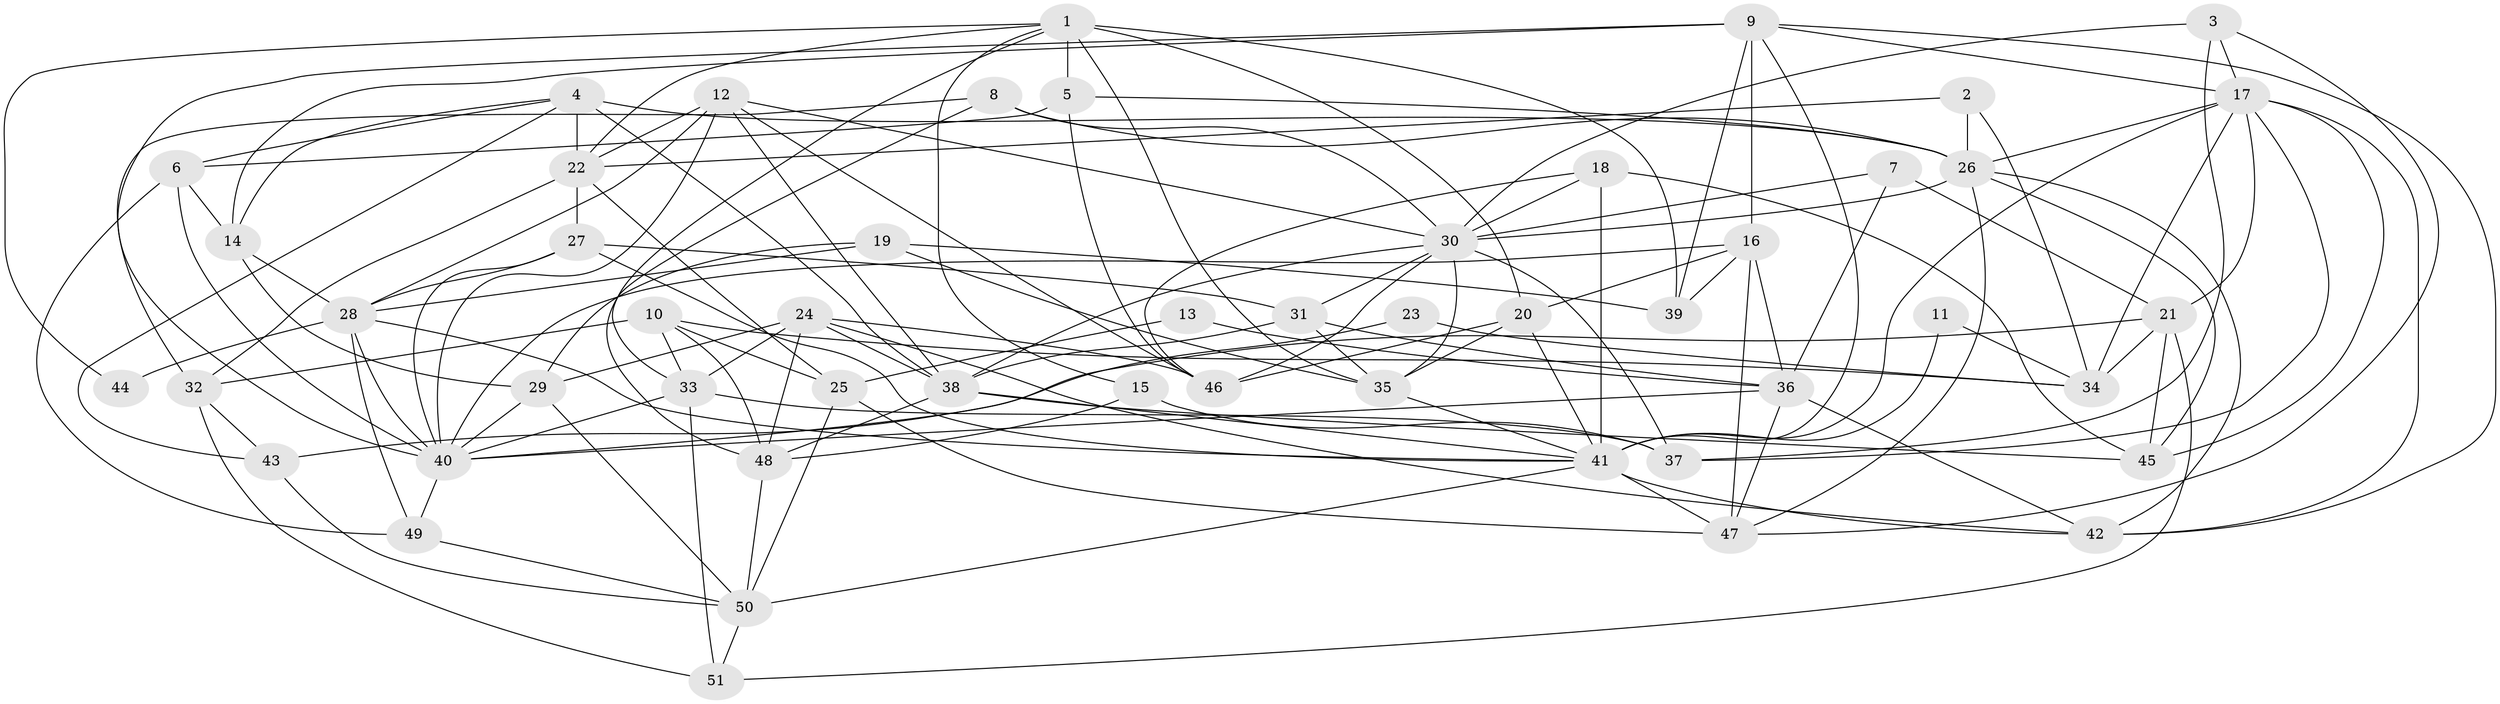 // original degree distribution, {3: 0.22772277227722773, 5: 0.1782178217821782, 4: 0.3564356435643564, 2: 0.1188118811881188, 7: 0.0297029702970297, 6: 0.07920792079207921, 8: 0.009900990099009901}
// Generated by graph-tools (version 1.1) at 2025/50/03/09/25 03:50:10]
// undirected, 51 vertices, 142 edges
graph export_dot {
graph [start="1"]
  node [color=gray90,style=filled];
  1;
  2;
  3;
  4;
  5;
  6;
  7;
  8;
  9;
  10;
  11;
  12;
  13;
  14;
  15;
  16;
  17;
  18;
  19;
  20;
  21;
  22;
  23;
  24;
  25;
  26;
  27;
  28;
  29;
  30;
  31;
  32;
  33;
  34;
  35;
  36;
  37;
  38;
  39;
  40;
  41;
  42;
  43;
  44;
  45;
  46;
  47;
  48;
  49;
  50;
  51;
  1 -- 5 [weight=1.0];
  1 -- 15 [weight=1.0];
  1 -- 20 [weight=1.0];
  1 -- 22 [weight=1.0];
  1 -- 33 [weight=1.0];
  1 -- 35 [weight=1.0];
  1 -- 39 [weight=2.0];
  1 -- 44 [weight=1.0];
  2 -- 22 [weight=1.0];
  2 -- 26 [weight=1.0];
  2 -- 34 [weight=1.0];
  3 -- 17 [weight=1.0];
  3 -- 30 [weight=1.0];
  3 -- 37 [weight=1.0];
  3 -- 47 [weight=1.0];
  4 -- 6 [weight=1.0];
  4 -- 14 [weight=1.0];
  4 -- 22 [weight=1.0];
  4 -- 26 [weight=2.0];
  4 -- 38 [weight=1.0];
  4 -- 43 [weight=1.0];
  5 -- 6 [weight=1.0];
  5 -- 26 [weight=1.0];
  5 -- 46 [weight=1.0];
  6 -- 14 [weight=1.0];
  6 -- 40 [weight=1.0];
  6 -- 49 [weight=1.0];
  7 -- 21 [weight=1.0];
  7 -- 30 [weight=1.0];
  7 -- 36 [weight=1.0];
  8 -- 26 [weight=1.0];
  8 -- 30 [weight=1.0];
  8 -- 32 [weight=1.0];
  8 -- 48 [weight=1.0];
  9 -- 14 [weight=1.0];
  9 -- 16 [weight=1.0];
  9 -- 17 [weight=1.0];
  9 -- 39 [weight=1.0];
  9 -- 40 [weight=1.0];
  9 -- 41 [weight=1.0];
  9 -- 42 [weight=1.0];
  10 -- 25 [weight=1.0];
  10 -- 32 [weight=1.0];
  10 -- 33 [weight=1.0];
  10 -- 34 [weight=1.0];
  10 -- 48 [weight=1.0];
  11 -- 34 [weight=1.0];
  11 -- 41 [weight=1.0];
  12 -- 22 [weight=1.0];
  12 -- 28 [weight=1.0];
  12 -- 30 [weight=1.0];
  12 -- 38 [weight=1.0];
  12 -- 40 [weight=1.0];
  12 -- 46 [weight=1.0];
  13 -- 25 [weight=1.0];
  13 -- 36 [weight=1.0];
  14 -- 28 [weight=1.0];
  14 -- 29 [weight=1.0];
  15 -- 37 [weight=1.0];
  15 -- 48 [weight=1.0];
  16 -- 20 [weight=1.0];
  16 -- 36 [weight=1.0];
  16 -- 39 [weight=1.0];
  16 -- 40 [weight=1.0];
  16 -- 47 [weight=1.0];
  17 -- 21 [weight=1.0];
  17 -- 26 [weight=1.0];
  17 -- 34 [weight=1.0];
  17 -- 37 [weight=1.0];
  17 -- 41 [weight=1.0];
  17 -- 42 [weight=1.0];
  17 -- 45 [weight=1.0];
  18 -- 30 [weight=1.0];
  18 -- 41 [weight=1.0];
  18 -- 45 [weight=1.0];
  18 -- 46 [weight=1.0];
  19 -- 28 [weight=2.0];
  19 -- 29 [weight=1.0];
  19 -- 35 [weight=1.0];
  19 -- 39 [weight=1.0];
  20 -- 35 [weight=1.0];
  20 -- 41 [weight=1.0];
  20 -- 46 [weight=1.0];
  21 -- 34 [weight=1.0];
  21 -- 43 [weight=1.0];
  21 -- 45 [weight=1.0];
  21 -- 51 [weight=1.0];
  22 -- 25 [weight=1.0];
  22 -- 27 [weight=1.0];
  22 -- 32 [weight=1.0];
  23 -- 34 [weight=1.0];
  23 -- 40 [weight=1.0];
  24 -- 29 [weight=1.0];
  24 -- 33 [weight=1.0];
  24 -- 38 [weight=1.0];
  24 -- 42 [weight=1.0];
  24 -- 46 [weight=1.0];
  24 -- 48 [weight=1.0];
  25 -- 47 [weight=1.0];
  25 -- 50 [weight=1.0];
  26 -- 30 [weight=1.0];
  26 -- 42 [weight=2.0];
  26 -- 45 [weight=1.0];
  26 -- 47 [weight=1.0];
  27 -- 28 [weight=1.0];
  27 -- 31 [weight=1.0];
  27 -- 40 [weight=1.0];
  27 -- 41 [weight=1.0];
  28 -- 40 [weight=1.0];
  28 -- 41 [weight=1.0];
  28 -- 44 [weight=1.0];
  28 -- 49 [weight=1.0];
  29 -- 40 [weight=1.0];
  29 -- 50 [weight=1.0];
  30 -- 31 [weight=1.0];
  30 -- 35 [weight=1.0];
  30 -- 37 [weight=1.0];
  30 -- 38 [weight=1.0];
  30 -- 46 [weight=1.0];
  31 -- 35 [weight=1.0];
  31 -- 36 [weight=1.0];
  31 -- 38 [weight=1.0];
  32 -- 43 [weight=1.0];
  32 -- 51 [weight=1.0];
  33 -- 37 [weight=1.0];
  33 -- 40 [weight=1.0];
  33 -- 51 [weight=1.0];
  35 -- 41 [weight=1.0];
  36 -- 40 [weight=1.0];
  36 -- 42 [weight=1.0];
  36 -- 47 [weight=1.0];
  38 -- 41 [weight=1.0];
  38 -- 45 [weight=1.0];
  38 -- 48 [weight=1.0];
  40 -- 49 [weight=1.0];
  41 -- 42 [weight=2.0];
  41 -- 47 [weight=2.0];
  41 -- 50 [weight=1.0];
  43 -- 50 [weight=1.0];
  48 -- 50 [weight=1.0];
  49 -- 50 [weight=1.0];
  50 -- 51 [weight=1.0];
}
